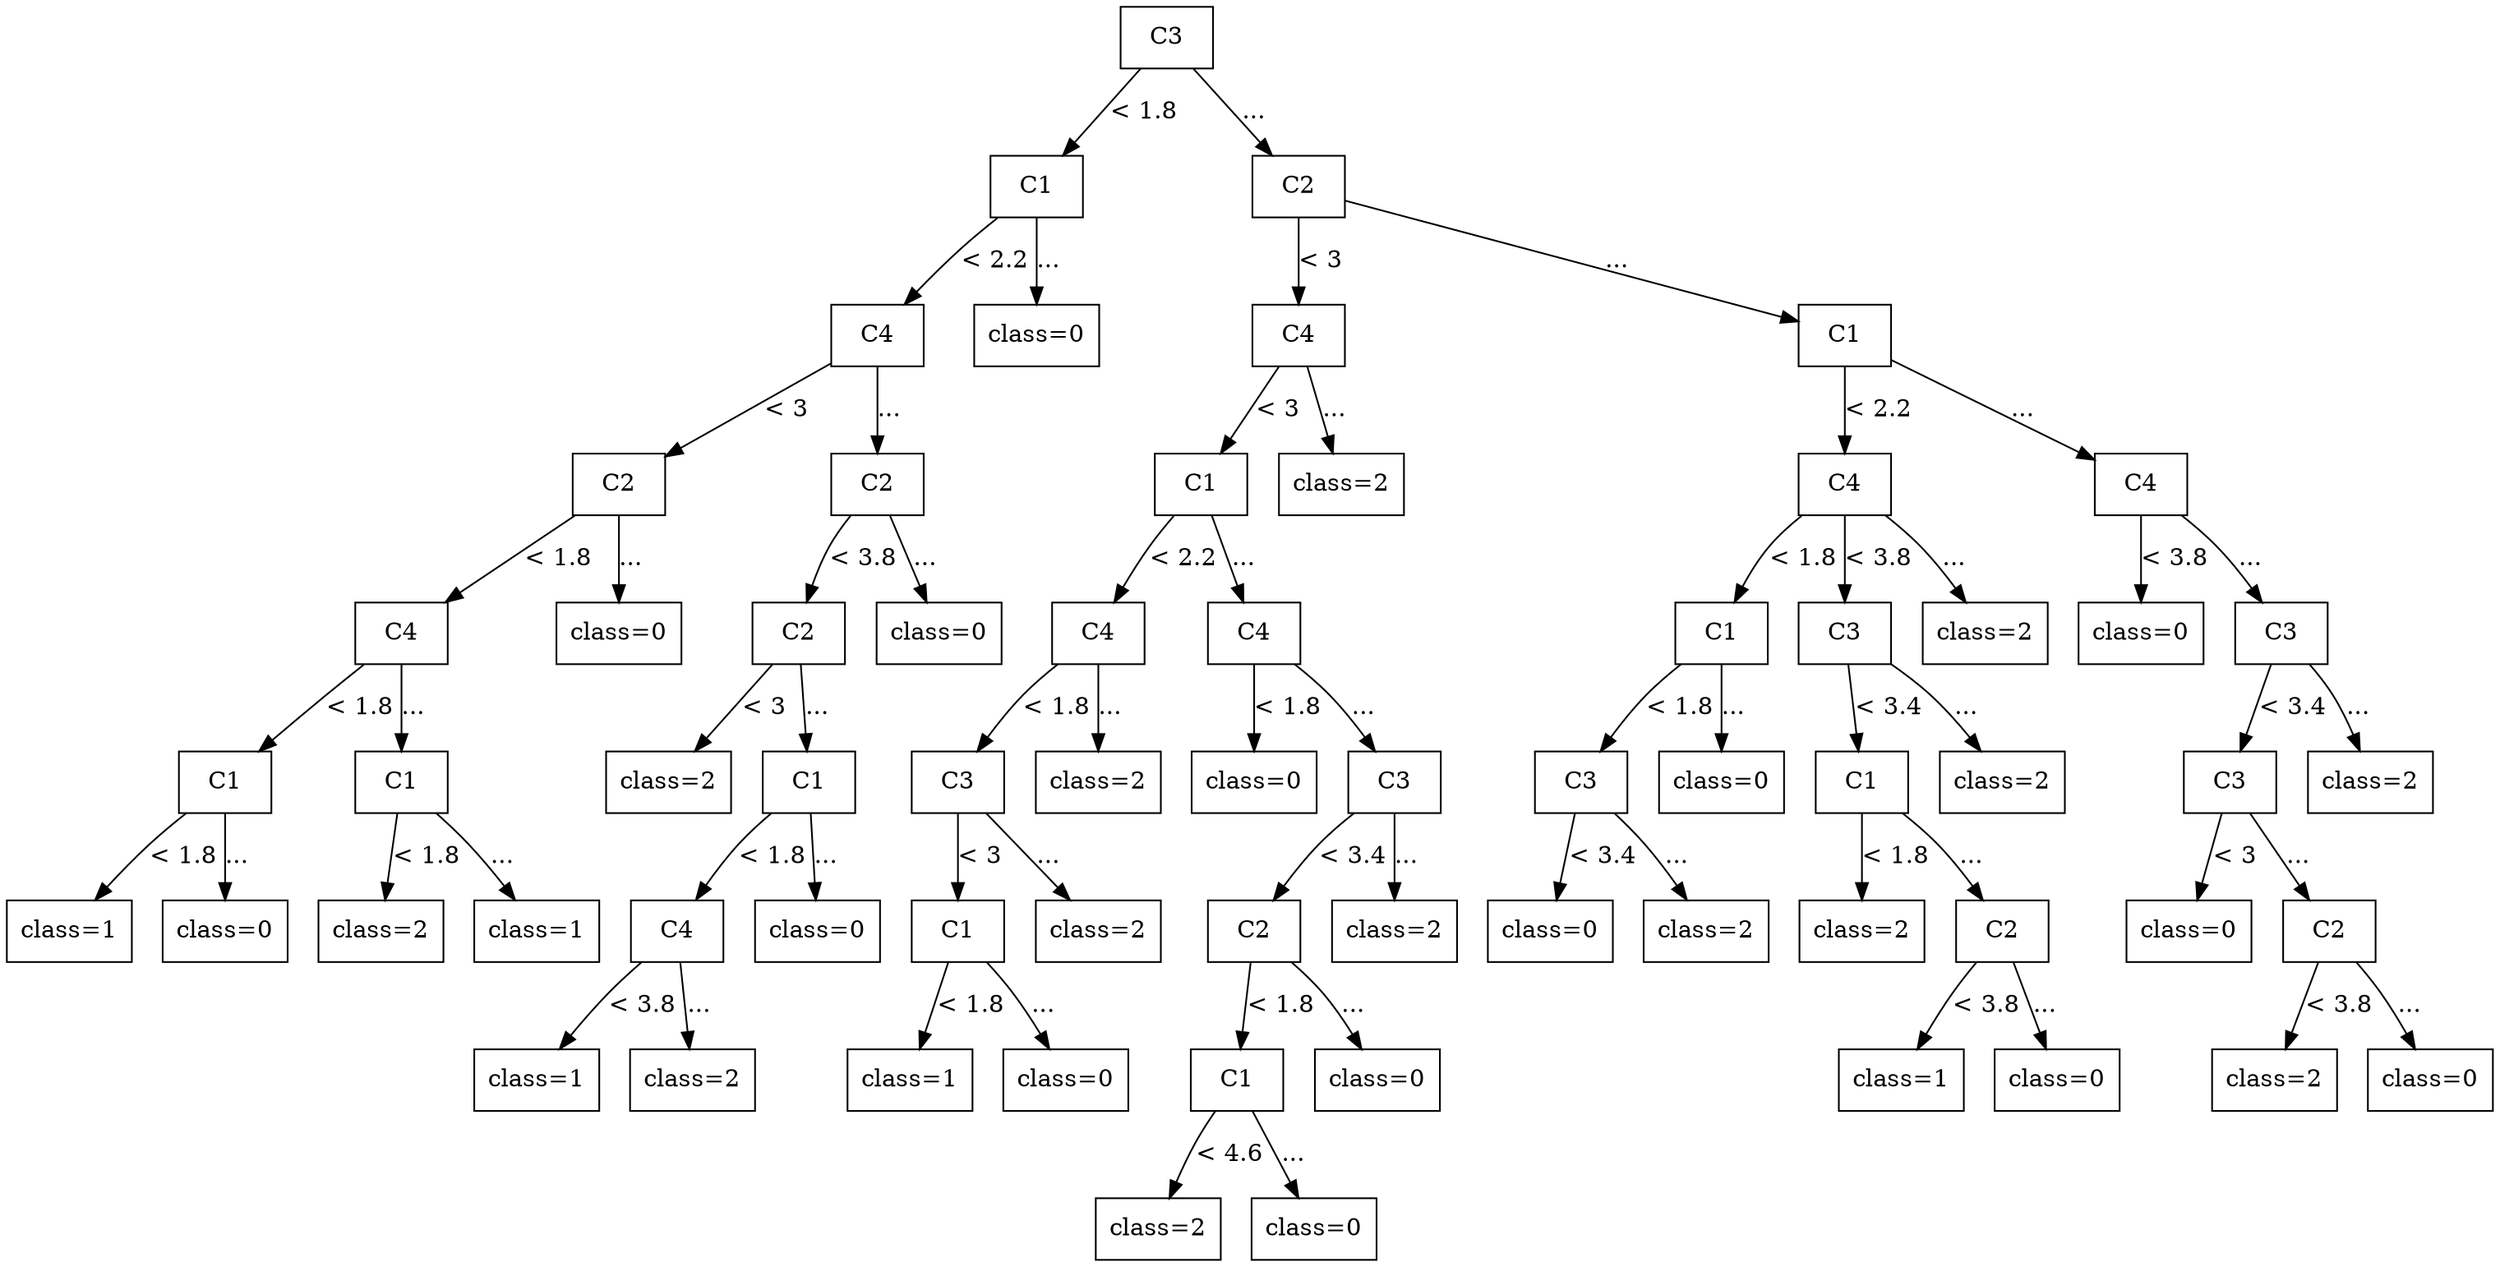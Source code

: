 digraph G {
node [shape=box];
node [style=filled, fillcolor=white];

0 [label="C3"];

1 [label="C1"];
22 [label="C2"];

0 -> 1 [label="< 1.8"];
0 -> 22 [label="..."];

2 [label="C4"];
21 [label="class=0"];
23 [label="C4"];
42 [label="C1"];

1 -> 2 [label="< 2.2"];
1 -> 21 [label="..."];
22 -> 23 [label="< 3"];
22 -> 42 [label="..."];

3 [label="C2"];
12 [label="C2"];
24 [label="C1"];
41 [label="class=2"];
43 [label="C4"];
57 [label="C4"];

2 -> 3 [label="< 3"];
2 -> 12 [label="..."];
23 -> 24 [label="< 3"];
23 -> 41 [label="..."];
42 -> 43 [label="< 2.2"];
42 -> 57 [label="..."];

4 [label="C4"];
11 [label="class=0"];
13 [label="C2"];
20 [label="class=0"];
25 [label="C4"];
32 [label="C4"];
44 [label="C1"];
49 [label="C3"];
56 [label="class=2"];
58 [label="class=0"];
59 [label="C3"];

3 -> 4 [label="< 1.8"];
3 -> 11 [label="..."];
12 -> 13 [label="< 3.8"];
12 -> 20 [label="..."];
24 -> 25 [label="< 2.2"];
24 -> 32 [label="..."];
43 -> 44 [label="< 1.8"];
43 -> 49 [label="< 3.8"];
43 -> 56 [label="..."];
57 -> 58 [label="< 3.8"];
57 -> 59 [label="..."];

5 [label="C1"];
8 [label="C1"];
14 [label="class=2"];
15 [label="C1"];
26 [label="C3"];
31 [label="class=2"];
33 [label="class=0"];
34 [label="C3"];
45 [label="C3"];
48 [label="class=0"];
50 [label="C1"];
55 [label="class=2"];
60 [label="C3"];
65 [label="class=2"];

4 -> 5 [label="< 1.8"];
4 -> 8 [label="..."];
13 -> 14 [label="< 3"];
13 -> 15 [label="..."];
25 -> 26 [label="< 1.8"];
25 -> 31 [label="..."];
32 -> 33 [label="< 1.8"];
32 -> 34 [label="..."];
44 -> 45 [label="< 1.8"];
44 -> 48 [label="..."];
49 -> 50 [label="< 3.4"];
49 -> 55 [label="..."];
59 -> 60 [label="< 3.4"];
59 -> 65 [label="..."];

6 [label="class=1"];
7 [label="class=0"];
9 [label="class=2"];
10 [label="class=1"];
16 [label="C4"];
19 [label="class=0"];
27 [label="C1"];
30 [label="class=2"];
35 [label="C2"];
40 [label="class=2"];
46 [label="class=0"];
47 [label="class=2"];
51 [label="class=2"];
52 [label="C2"];
61 [label="class=0"];
62 [label="C2"];

5 -> 6 [label="< 1.8"];
5 -> 7 [label="..."];
8 -> 9 [label="< 1.8"];
8 -> 10 [label="..."];
15 -> 16 [label="< 1.8"];
15 -> 19 [label="..."];
26 -> 27 [label="< 3"];
26 -> 30 [label="..."];
34 -> 35 [label="< 3.4"];
34 -> 40 [label="..."];
45 -> 46 [label="< 3.4"];
45 -> 47 [label="..."];
50 -> 51 [label="< 1.8"];
50 -> 52 [label="..."];
60 -> 61 [label="< 3"];
60 -> 62 [label="..."];

17 [label="class=1"];
18 [label="class=2"];
28 [label="class=1"];
29 [label="class=0"];
36 [label="C1"];
39 [label="class=0"];
53 [label="class=1"];
54 [label="class=0"];
63 [label="class=2"];
64 [label="class=0"];

16 -> 17 [label="< 3.8"];
16 -> 18 [label="..."];
27 -> 28 [label="< 1.8"];
27 -> 29 [label="..."];
35 -> 36 [label="< 1.8"];
35 -> 39 [label="..."];
52 -> 53 [label="< 3.8"];
52 -> 54 [label="..."];
62 -> 63 [label="< 3.8"];
62 -> 64 [label="..."];

37 [label="class=2"];
38 [label="class=0"];

36 -> 37 [label="< 4.6"];
36 -> 38 [label="..."];

}